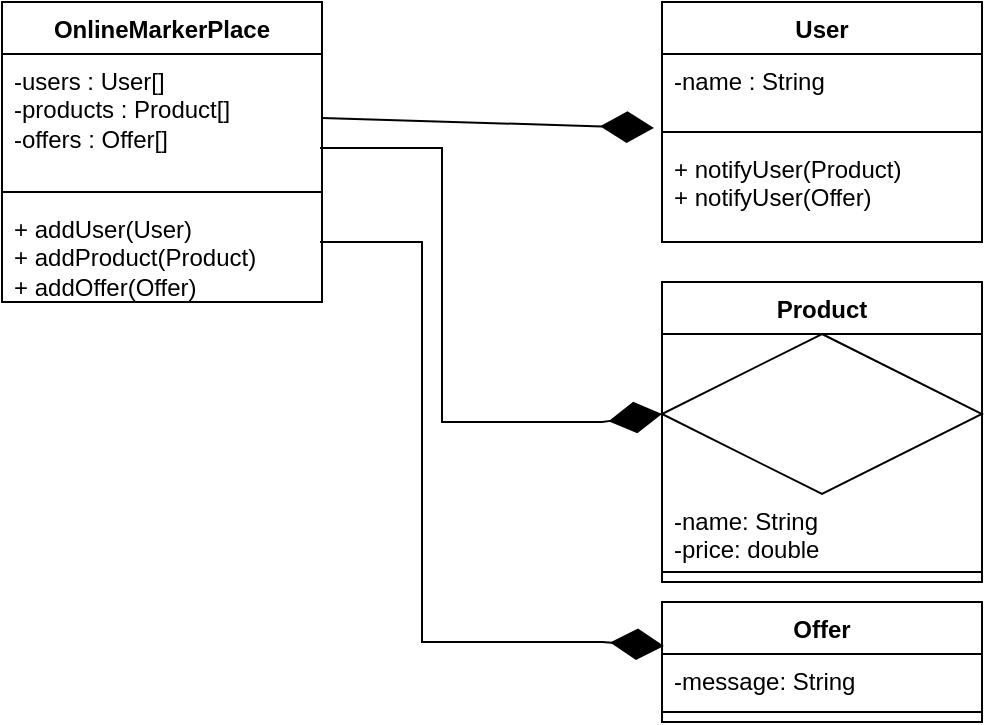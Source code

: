 <mxfile version="24.9.3">
  <diagram name="Page-1" id="glZcrK0wQ24HIKN22uHs">
    <mxGraphModel dx="872" dy="485" grid="1" gridSize="10" guides="1" tooltips="1" connect="1" arrows="1" fold="1" page="1" pageScale="1" pageWidth="850" pageHeight="1100" math="0" shadow="0">
      <root>
        <mxCell id="0" />
        <mxCell id="1" parent="0" />
        <mxCell id="ZU0G7xy2gBAkTsFKQbm_-4" value="OnlineMarkerPlace" style="swimlane;fontStyle=1;align=center;verticalAlign=top;childLayout=stackLayout;horizontal=1;startSize=26;horizontalStack=0;resizeParent=1;resizeParentMax=0;resizeLast=0;collapsible=1;marginBottom=0;whiteSpace=wrap;html=1;" vertex="1" parent="1">
          <mxGeometry x="70" y="140" width="160" height="150" as="geometry" />
        </mxCell>
        <mxCell id="ZU0G7xy2gBAkTsFKQbm_-5" value="-users : User[]&lt;div&gt;-products : Product[]&lt;/div&gt;&lt;div&gt;-offers : Offer[]&lt;/div&gt;&lt;div&gt;&lt;br&gt;&lt;/div&gt;" style="text;strokeColor=none;fillColor=none;align=left;verticalAlign=top;spacingLeft=4;spacingRight=4;overflow=hidden;rotatable=0;points=[[0,0.5],[1,0.5]];portConstraint=eastwest;whiteSpace=wrap;html=1;" vertex="1" parent="ZU0G7xy2gBAkTsFKQbm_-4">
          <mxGeometry y="26" width="160" height="64" as="geometry" />
        </mxCell>
        <mxCell id="ZU0G7xy2gBAkTsFKQbm_-6" value="" style="line;strokeWidth=1;fillColor=none;align=left;verticalAlign=middle;spacingTop=-1;spacingLeft=3;spacingRight=3;rotatable=0;labelPosition=right;points=[];portConstraint=eastwest;strokeColor=inherit;" vertex="1" parent="ZU0G7xy2gBAkTsFKQbm_-4">
          <mxGeometry y="90" width="160" height="10" as="geometry" />
        </mxCell>
        <mxCell id="ZU0G7xy2gBAkTsFKQbm_-7" value="+ addUser(User)&lt;div&gt;+ addProduct(Product)&lt;/div&gt;&lt;div&gt;+ addOffer(Offer)&lt;/div&gt;" style="text;strokeColor=none;fillColor=none;align=left;verticalAlign=top;spacingLeft=4;spacingRight=4;overflow=hidden;rotatable=0;points=[[0,0.5],[1,0.5]];portConstraint=eastwest;whiteSpace=wrap;html=1;" vertex="1" parent="ZU0G7xy2gBAkTsFKQbm_-4">
          <mxGeometry y="100" width="160" height="50" as="geometry" />
        </mxCell>
        <mxCell id="ZU0G7xy2gBAkTsFKQbm_-10" value="User" style="swimlane;fontStyle=1;align=center;verticalAlign=top;childLayout=stackLayout;horizontal=1;startSize=26;horizontalStack=0;resizeParent=1;resizeParentMax=0;resizeLast=0;collapsible=1;marginBottom=0;whiteSpace=wrap;html=1;" vertex="1" parent="1">
          <mxGeometry x="400" y="140" width="160" height="120" as="geometry" />
        </mxCell>
        <mxCell id="ZU0G7xy2gBAkTsFKQbm_-11" value="-name : String&lt;div&gt;&lt;br&gt;&lt;/div&gt;" style="text;strokeColor=none;fillColor=none;align=left;verticalAlign=top;spacingLeft=4;spacingRight=4;overflow=hidden;rotatable=0;points=[[0,0.5],[1,0.5]];portConstraint=eastwest;whiteSpace=wrap;html=1;" vertex="1" parent="ZU0G7xy2gBAkTsFKQbm_-10">
          <mxGeometry y="26" width="160" height="34" as="geometry" />
        </mxCell>
        <mxCell id="ZU0G7xy2gBAkTsFKQbm_-12" value="" style="line;strokeWidth=1;fillColor=none;align=left;verticalAlign=middle;spacingTop=-1;spacingLeft=3;spacingRight=3;rotatable=0;labelPosition=right;points=[];portConstraint=eastwest;strokeColor=inherit;" vertex="1" parent="ZU0G7xy2gBAkTsFKQbm_-10">
          <mxGeometry y="60" width="160" height="10" as="geometry" />
        </mxCell>
        <mxCell id="ZU0G7xy2gBAkTsFKQbm_-13" value="+ notifyUser(Product)&lt;div&gt;+ notifyUser(Offer)&lt;/div&gt;" style="text;strokeColor=none;fillColor=none;align=left;verticalAlign=top;spacingLeft=4;spacingRight=4;overflow=hidden;rotatable=0;points=[[0,0.5],[1,0.5]];portConstraint=eastwest;whiteSpace=wrap;html=1;" vertex="1" parent="ZU0G7xy2gBAkTsFKQbm_-10">
          <mxGeometry y="70" width="160" height="50" as="geometry" />
        </mxCell>
        <mxCell id="ZU0G7xy2gBAkTsFKQbm_-14" value="Product" style="swimlane;fontStyle=1;align=center;verticalAlign=top;childLayout=stackLayout;horizontal=1;startSize=26;horizontalStack=0;resizeParent=1;resizeParentMax=0;resizeLast=0;collapsible=1;marginBottom=0;whiteSpace=wrap;html=1;" vertex="1" parent="1">
          <mxGeometry x="400" y="280" width="160" height="150" as="geometry" />
        </mxCell>
        <mxCell id="ZU0G7xy2gBAkTsFKQbm_-24" value="" style="rhombus;whiteSpace=wrap;html=1;" vertex="1" parent="ZU0G7xy2gBAkTsFKQbm_-14">
          <mxGeometry y="26" width="160" height="80" as="geometry" />
        </mxCell>
        <mxCell id="ZU0G7xy2gBAkTsFKQbm_-15" value="-name: String&lt;div&gt;-price: double&lt;br&gt;&lt;div&gt;&lt;br&gt;&lt;/div&gt;&lt;/div&gt;" style="text;strokeColor=none;fillColor=none;align=left;verticalAlign=top;spacingLeft=4;spacingRight=4;overflow=hidden;rotatable=0;points=[[0,0.5],[1,0.5]];portConstraint=eastwest;whiteSpace=wrap;html=1;" vertex="1" parent="ZU0G7xy2gBAkTsFKQbm_-14">
          <mxGeometry y="106" width="160" height="34" as="geometry" />
        </mxCell>
        <mxCell id="ZU0G7xy2gBAkTsFKQbm_-16" value="" style="line;strokeWidth=1;fillColor=none;align=left;verticalAlign=middle;spacingTop=-1;spacingLeft=3;spacingRight=3;rotatable=0;labelPosition=right;points=[];portConstraint=eastwest;strokeColor=inherit;" vertex="1" parent="ZU0G7xy2gBAkTsFKQbm_-14">
          <mxGeometry y="140" width="160" height="10" as="geometry" />
        </mxCell>
        <mxCell id="ZU0G7xy2gBAkTsFKQbm_-19" value="Offer" style="swimlane;fontStyle=1;align=center;verticalAlign=top;childLayout=stackLayout;horizontal=1;startSize=26;horizontalStack=0;resizeParent=1;resizeParentMax=0;resizeLast=0;collapsible=1;marginBottom=0;whiteSpace=wrap;html=1;" vertex="1" parent="1">
          <mxGeometry x="400" y="440" width="160" height="60" as="geometry" />
        </mxCell>
        <mxCell id="ZU0G7xy2gBAkTsFKQbm_-20" value="-message: String&lt;div&gt;&lt;div&gt;&lt;br&gt;&lt;/div&gt;&lt;/div&gt;" style="text;strokeColor=none;fillColor=none;align=left;verticalAlign=top;spacingLeft=4;spacingRight=4;overflow=hidden;rotatable=0;points=[[0,0.5],[1,0.5]];portConstraint=eastwest;whiteSpace=wrap;html=1;" vertex="1" parent="ZU0G7xy2gBAkTsFKQbm_-19">
          <mxGeometry y="26" width="160" height="24" as="geometry" />
        </mxCell>
        <mxCell id="ZU0G7xy2gBAkTsFKQbm_-21" value="" style="line;strokeWidth=1;fillColor=none;align=left;verticalAlign=middle;spacingTop=-1;spacingLeft=3;spacingRight=3;rotatable=0;labelPosition=right;points=[];portConstraint=eastwest;strokeColor=inherit;" vertex="1" parent="ZU0G7xy2gBAkTsFKQbm_-19">
          <mxGeometry y="50" width="160" height="10" as="geometry" />
        </mxCell>
        <mxCell id="ZU0G7xy2gBAkTsFKQbm_-27" value="" style="endArrow=diamondThin;endFill=1;endSize=24;html=1;rounded=0;exitX=1;exitY=0.5;exitDx=0;exitDy=0;entryX=-0.025;entryY=1.088;entryDx=0;entryDy=0;entryPerimeter=0;" edge="1" parent="1" source="ZU0G7xy2gBAkTsFKQbm_-5" target="ZU0G7xy2gBAkTsFKQbm_-11">
          <mxGeometry width="160" relative="1" as="geometry">
            <mxPoint x="240" y="199.5" as="sourcePoint" />
            <mxPoint x="400" y="199.5" as="targetPoint" />
          </mxGeometry>
        </mxCell>
        <mxCell id="ZU0G7xy2gBAkTsFKQbm_-28" value="" style="endArrow=diamondThin;endFill=1;endSize=24;html=1;rounded=0;exitX=0.994;exitY=0.734;exitDx=0;exitDy=0;entryX=0;entryY=0.5;entryDx=0;entryDy=0;exitPerimeter=0;" edge="1" parent="1" source="ZU0G7xy2gBAkTsFKQbm_-5" target="ZU0G7xy2gBAkTsFKQbm_-24">
          <mxGeometry width="160" relative="1" as="geometry">
            <mxPoint x="240" y="208" as="sourcePoint" />
            <mxPoint x="406" y="213" as="targetPoint" />
            <Array as="points">
              <mxPoint x="290" y="213" />
              <mxPoint x="290" y="350" />
              <mxPoint x="340" y="350" />
              <mxPoint x="370" y="350" />
            </Array>
          </mxGeometry>
        </mxCell>
        <mxCell id="ZU0G7xy2gBAkTsFKQbm_-29" value="" style="endArrow=diamondThin;endFill=1;endSize=24;html=1;rounded=0;exitX=0.994;exitY=0.734;exitDx=0;exitDy=0;entryX=0.006;entryY=0.367;entryDx=0;entryDy=0;exitPerimeter=0;entryPerimeter=0;" edge="1" parent="1" target="ZU0G7xy2gBAkTsFKQbm_-19">
          <mxGeometry width="160" relative="1" as="geometry">
            <mxPoint x="229" y="260" as="sourcePoint" />
            <mxPoint x="400" y="393" as="targetPoint" />
            <Array as="points">
              <mxPoint x="280" y="260" />
              <mxPoint x="280" y="460" />
              <mxPoint x="340" y="460" />
              <mxPoint x="370" y="460" />
            </Array>
          </mxGeometry>
        </mxCell>
      </root>
    </mxGraphModel>
  </diagram>
</mxfile>
